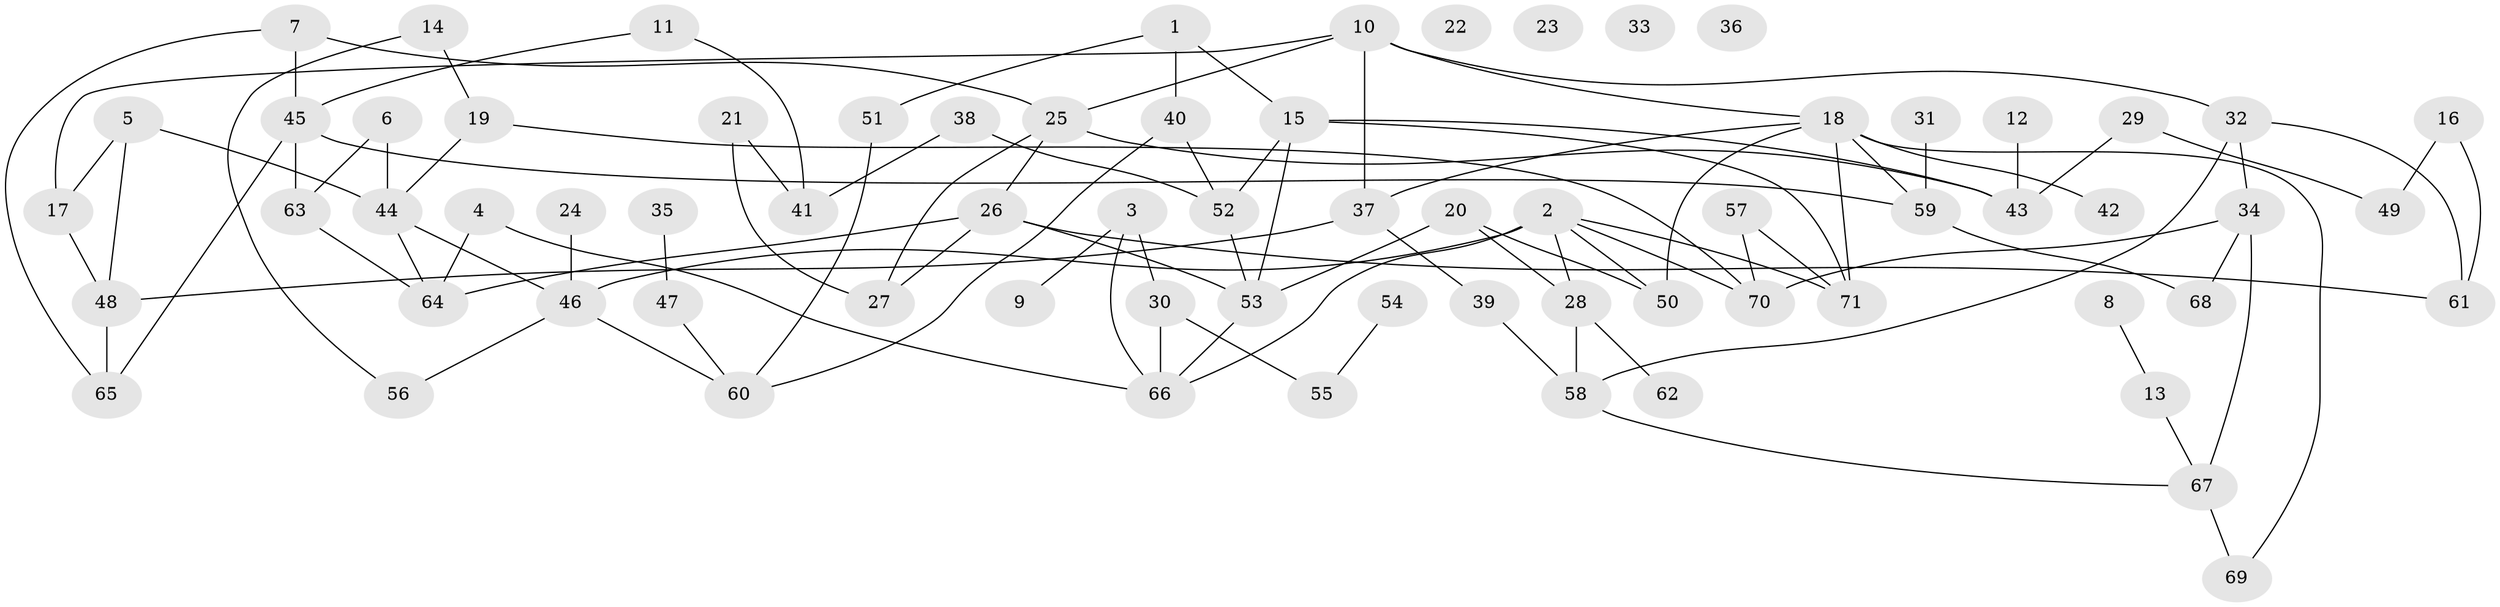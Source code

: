 // Generated by graph-tools (version 1.1) at 2025/40/03/09/25 04:40:28]
// undirected, 71 vertices, 102 edges
graph export_dot {
graph [start="1"]
  node [color=gray90,style=filled];
  1;
  2;
  3;
  4;
  5;
  6;
  7;
  8;
  9;
  10;
  11;
  12;
  13;
  14;
  15;
  16;
  17;
  18;
  19;
  20;
  21;
  22;
  23;
  24;
  25;
  26;
  27;
  28;
  29;
  30;
  31;
  32;
  33;
  34;
  35;
  36;
  37;
  38;
  39;
  40;
  41;
  42;
  43;
  44;
  45;
  46;
  47;
  48;
  49;
  50;
  51;
  52;
  53;
  54;
  55;
  56;
  57;
  58;
  59;
  60;
  61;
  62;
  63;
  64;
  65;
  66;
  67;
  68;
  69;
  70;
  71;
  1 -- 15;
  1 -- 40;
  1 -- 51;
  2 -- 28;
  2 -- 46;
  2 -- 50;
  2 -- 66;
  2 -- 70;
  2 -- 71;
  3 -- 9;
  3 -- 30;
  3 -- 66;
  4 -- 64;
  4 -- 66;
  5 -- 17;
  5 -- 44;
  5 -- 48;
  6 -- 44;
  6 -- 63;
  7 -- 25;
  7 -- 45;
  7 -- 65;
  8 -- 13;
  10 -- 17;
  10 -- 18;
  10 -- 25;
  10 -- 32;
  10 -- 37;
  11 -- 41;
  11 -- 45;
  12 -- 43;
  13 -- 67;
  14 -- 19;
  14 -- 56;
  15 -- 43;
  15 -- 52;
  15 -- 53;
  15 -- 71;
  16 -- 49;
  16 -- 61;
  17 -- 48;
  18 -- 37;
  18 -- 42;
  18 -- 50;
  18 -- 59;
  18 -- 69;
  18 -- 71;
  19 -- 44;
  19 -- 70;
  20 -- 28;
  20 -- 50;
  20 -- 53;
  21 -- 27;
  21 -- 41;
  24 -- 46;
  25 -- 26;
  25 -- 27;
  25 -- 43;
  26 -- 27;
  26 -- 53;
  26 -- 61;
  26 -- 64;
  28 -- 58;
  28 -- 62;
  29 -- 43;
  29 -- 49;
  30 -- 55;
  30 -- 66;
  31 -- 59;
  32 -- 34;
  32 -- 58;
  32 -- 61;
  34 -- 67;
  34 -- 68;
  34 -- 70;
  35 -- 47;
  37 -- 39;
  37 -- 48;
  38 -- 41;
  38 -- 52;
  39 -- 58;
  40 -- 52;
  40 -- 60;
  44 -- 46;
  44 -- 64;
  45 -- 59;
  45 -- 63;
  45 -- 65;
  46 -- 56;
  46 -- 60;
  47 -- 60;
  48 -- 65;
  51 -- 60;
  52 -- 53;
  53 -- 66;
  54 -- 55;
  57 -- 70;
  57 -- 71;
  58 -- 67;
  59 -- 68;
  63 -- 64;
  67 -- 69;
}
